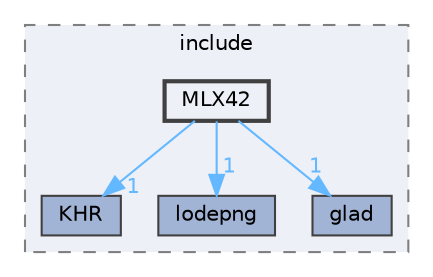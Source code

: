digraph "/home/ssergiu/projects/cub3d/external/MLX42/include/MLX42"
{
 // INTERACTIVE_SVG=YES
 // LATEX_PDF_SIZE
  bgcolor="transparent";
  edge [fontname=Helvetica,fontsize=10,labelfontname=Helvetica,labelfontsize=10];
  node [fontname=Helvetica,fontsize=10,shape=box,height=0.2,width=0.4];
  compound=true
  subgraph clusterdir_57f9f8135cb30bcd09741815a2d87e1d {
    graph [ bgcolor="#edf0f7", pencolor="grey50", label="include", fontname=Helvetica,fontsize=10 style="filled,dashed", URL="dir_57f9f8135cb30bcd09741815a2d87e1d.html",tooltip=""]
  dir_36b4cbeb6420b8dd9057a8c4303b8bcf [label="KHR", fillcolor="#a2b4d6", color="grey25", style="filled", URL="dir_36b4cbeb6420b8dd9057a8c4303b8bcf.html",tooltip=""];
  dir_b56d19bde1faf2fee0aacc02ca62fbf7 [label="lodepng", fillcolor="#a2b4d6", color="grey25", style="filled", URL="dir_b56d19bde1faf2fee0aacc02ca62fbf7.html",tooltip=""];
  dir_fe7872370aecf737eefd6a163cc932da [label="glad", fillcolor="#a2b4d6", color="grey25", style="filled", URL="dir_fe7872370aecf737eefd6a163cc932da.html",tooltip=""];
  dir_93926ec52a51137c9acf0566fc411abb [label="MLX42", fillcolor="#edf0f7", color="grey25", style="filled,bold", URL="dir_93926ec52a51137c9acf0566fc411abb.html",tooltip=""];
  }
  dir_93926ec52a51137c9acf0566fc411abb->dir_36b4cbeb6420b8dd9057a8c4303b8bcf [headlabel="1", labeldistance=1.5 headhref="dir_000023_000014.html" color="steelblue1" fontcolor="steelblue1"];
  dir_93926ec52a51137c9acf0566fc411abb->dir_b56d19bde1faf2fee0aacc02ca62fbf7 [headlabel="1", labeldistance=1.5 headhref="dir_000023_000019.html" color="steelblue1" fontcolor="steelblue1"];
  dir_93926ec52a51137c9acf0566fc411abb->dir_fe7872370aecf737eefd6a163cc932da [headlabel="1", labeldistance=1.5 headhref="dir_000023_000010.html" color="steelblue1" fontcolor="steelblue1"];
}
